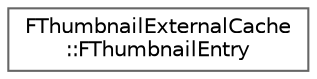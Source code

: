 digraph "Graphical Class Hierarchy"
{
 // INTERACTIVE_SVG=YES
 // LATEX_PDF_SIZE
  bgcolor="transparent";
  edge [fontname=Helvetica,fontsize=10,labelfontname=Helvetica,labelfontsize=10];
  node [fontname=Helvetica,fontsize=10,shape=box,height=0.2,width=0.4];
  rankdir="LR";
  Node0 [id="Node000000",label="FThumbnailExternalCache\l::FThumbnailEntry",height=0.2,width=0.4,color="grey40", fillcolor="white", style="filled",URL="$d8/d03/structFThumbnailExternalCache_1_1FThumbnailEntry.html",tooltip=" "];
}
